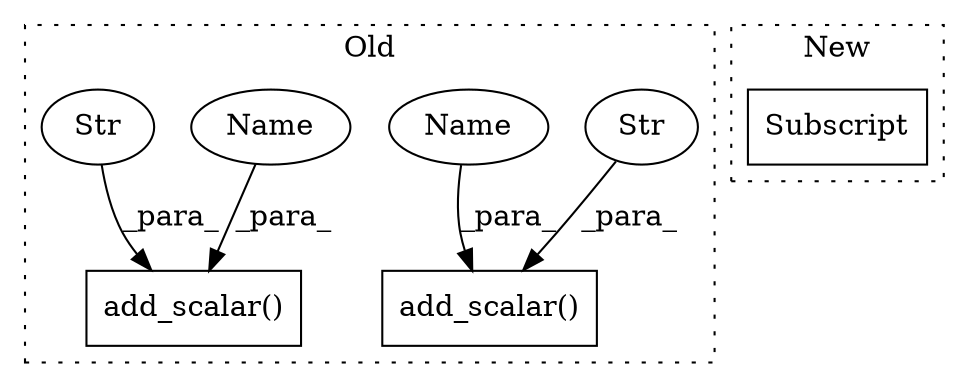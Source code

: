 digraph G {
subgraph cluster0 {
1 [label="add_scalar()" a="75" s="2423,2465" l="24,24" shape="box"];
3 [label="Str" a="66" s="2447" l="9" shape="ellipse"];
4 [label="add_scalar()" a="75" s="2498,2540" l="24,22" shape="box"];
5 [label="Str" a="66" s="2522" l="9" shape="ellipse"];
6 [label="Name" a="87" s="2458" l="7" shape="ellipse"];
7 [label="Name" a="87" s="2533" l="7" shape="ellipse"];
label = "Old";
style="dotted";
}
subgraph cluster1 {
2 [label="Subscript" a="63" s="2802,0" l="21,0" shape="box"];
label = "New";
style="dotted";
}
3 -> 1 [label="_para_"];
5 -> 4 [label="_para_"];
6 -> 1 [label="_para_"];
7 -> 4 [label="_para_"];
}